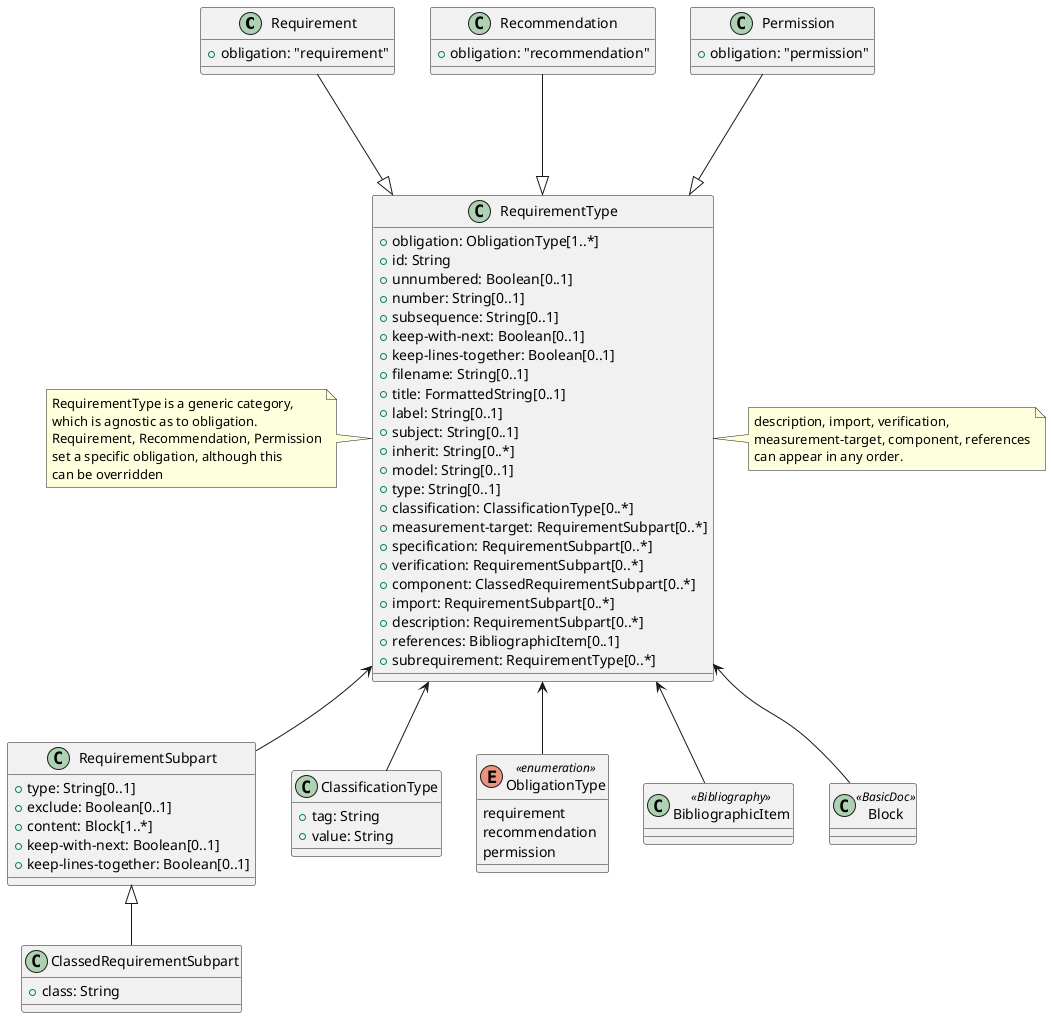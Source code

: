 @startuml Requirements

/'
Diagram:     Requirements
DateCreate:  2019-03-06
Description: This diagram presents the model used to capture requirements, for use both in standards document markup,
and as standalone machine-readable artefacts.

History of changes:
> 2019-03-19: Added RequirementType/filename
> 2019-0-19: Added subsequence
> 2020-06-16: Added number
> 2020-06-16: Added keep-with-next
> 2020-08-09: Add components
'/


'******* CLASS DEFINITION *********************************************

class Requirement {
  + obligation: "requirement"
}

class Recommendation {
  + obligation: "recommendation"
}

class Permission {
  + obligation: "permission"
}

class RequirementType {
  + obligation: ObligationType[1..*]
  + id: String
  + unnumbered: Boolean[0..1]
  + number: String[0..1]
  + subsequence: String[0..1]
  + keep-with-next: Boolean[0..1]
  + keep-lines-together: Boolean[0..1]
  + filename: String[0..1]
  + title: FormattedString[0..1]
  + label: String[0..1]
  + subject: String[0..1]
  + inherit: String[0..*]
  + model: String[0..1]
  + type: String[0..1]
  + classification: ClassificationType[0..*]
  + measurement-target: RequirementSubpart[0..*]
  + specification: RequirementSubpart[0..*]
  + verification: RequirementSubpart[0..*]
  + component: ClassedRequirementSubpart[0..*]
  + import: RequirementSubpart[0..*]
  + description: RequirementSubpart[0..*]
  + references: BibliographicItem[0..1]
  + subrequirement: RequirementType[0..*]
}

class RequirementSubpart {
  + type: String[0..1]
  + exclude: Boolean[0..1]
  + content: Block[1..*]
  + keep-with-next: Boolean[0..1]
  + keep-lines-together: Boolean[0..1]
}

class ClassedRequirementSubpart {
  + class: String
}


class ClassificationType {
  + tag: String
  + value: String
}

enum ObligationType <<enumeration>> {
  requirement
  recommendation
  permission
}

class BibliographicItem <<Bibliography>> {
}

class Block <<BasicDoc>> {
}

'******* NOTES ********************************************************
note left of RequirementType: RequirementType is a generic category,\nwhich is agnostic as to obligation.\nRequirement, Recommendation, Permission\nset a specific obligation, although this\ncan be overridden
note right of RequirementType: description, import, verification,\nmeasurement-target, component, references\ncan appear in any order.

'******* CLASS RELATIONS **********************************************
Requirement --down-|> RequirementType
Recommendation --down-|> RequirementType
Permission --down-|> RequirementType

RequirementSubpart <|-- ClassedRequirementSubpart
RequirementType <-- ObligationType
RequirementType <-- ClassificationType
RequirementType <-- BibliographicItem
RequirementType <-- Block
RequirementType <-- RequirementSubpart

@enduml
